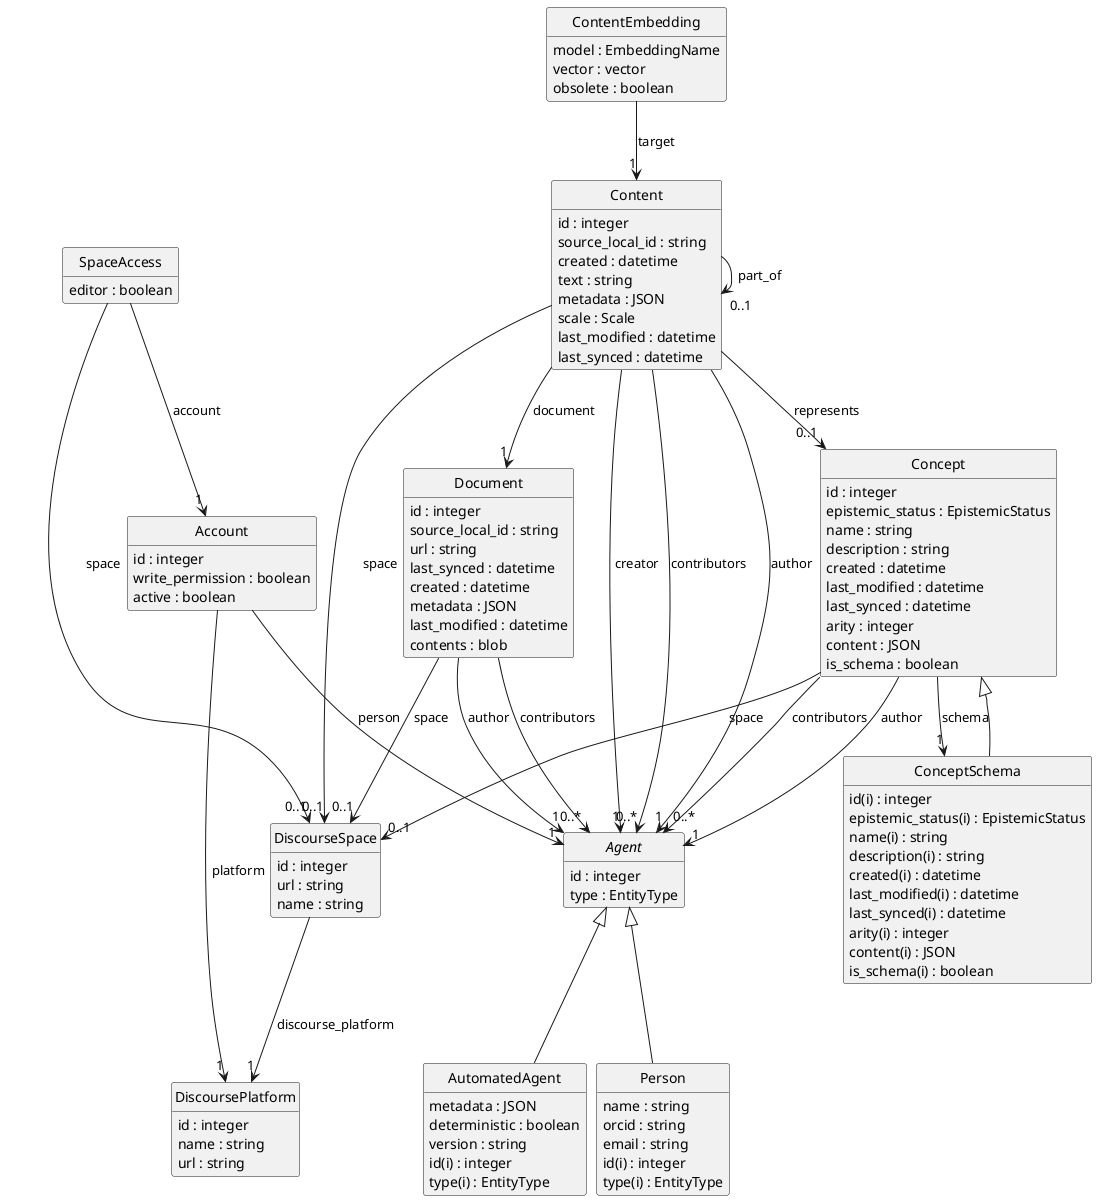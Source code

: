 @startuml
skinparam nodesep 10
hide circle
hide empty members
class "SpaceAccess" [[{An access control entry for a space}]] {
    {field} editor : boolean  
}
class "Account" [[{A user account on a discourse platform}]] {
    {field} id : integer  
    {field} write_permission : boolean  
    {field} active : boolean  
}
class "DiscourseSpace" [[{A space on a discourse platform representing a community engaged in a conversation}]] {
    {field} id : integer  
    {field} url : string  
    {field} name : string  
}
"SpaceAccess" --> "1" "Account" : "account"
"SpaceAccess" --> "0..1" "DiscourseSpace" : "space"
class "Document" [[{None}]] {
    {field} id : integer  
    {field} source_local_id : string  
    {field} url : string  
    {field} last_synced : datetime  
    {field} created : datetime  
    {field} metadata : JSON  
    {field} last_modified : datetime  
    {field} contents : blob  
}
abstract "Agent" [[{An agent that acts in the system}]] {
    {field} id : integer  
    {field} type : EntityType  
}
class "Content" [[{A unit of content}]] {
    {field} id : integer  
    {field} source_local_id : string  
    {field} created : datetime  
    {field} text : string  
    {field} metadata : JSON  
    {field} scale : Scale  
    {field} last_modified : datetime  
    {field} last_synced : datetime  
}
"Document" --> "0..*" "Agent" : "contributors"
"Document" --> "1" "Agent" : "author"
"Document" --> "0..1" "DiscourseSpace" : "space"
"Content" --> "1" "Document" : "document"
class "DiscoursePlatform" [[{A data platform where discourse happens}]] {
    {field} id : integer  
    {field} name : string  
    {field} url : string  
}
class "Concept" [[{An abstract concept, claim or relation}]] {
    {field} id : integer  
    {field} epistemic_status : EpistemicStatus  
    {field} name : string  
    {field} description : string  
    {field} created : datetime  
    {field} last_modified : datetime  
    {field} last_synced : datetime  
    {field} arity : integer  
    {field} content : JSON  
    {field} is_schema : boolean  
}
"DiscourseSpace" --> "1" "DiscoursePlatform" : "discourse_platform"
"Content" --> "0..1" "DiscourseSpace" : "space"
"Concept" --> "0..1" "DiscourseSpace" : "space"
"Account" --> "1" "DiscoursePlatform" : "platform"
class "ContentEmbedding" [[{None}]] {
    {field} model : EmbeddingName  
    {field} vector : vector  
    {field} obsolete : boolean  
}
"ContentEmbedding" --> "1" "Content" : "target"
"Content" --> "0..1" "Concept" : "represents"
"Content" --> "0..1" "Content" : "part_of"
"Content" --> "0..*" "Agent" : "contributors"
"Content" --> "1" "Agent" : "creator"
"Content" --> "1" "Agent" : "author"
class "ConceptSchema" [[{None}]] {
    {field} id(i) : integer  
    {field} epistemic_status(i) : EpistemicStatus  
    {field} name(i) : string  
    {field} description(i) : string  
    {field} created(i) : datetime  
    {field} last_modified(i) : datetime  
    {field} last_synced(i) : datetime  
    {field} arity(i) : integer  
    {field} content(i) : JSON  
    {field} is_schema(i) : boolean  
}
"Concept" --> "1" "ConceptSchema" : "schema"
"Concept" --> "0..*" "Agent" : "contributors"
"Concept" --> "1" "Agent" : "author"
"Concept" ^-- "ConceptSchema"
class "Person" [[{A person using the system}]] {
    {field} name : string  
    {field} orcid : string  
    {field} email : string  
    {field} id(i) : integer  
    {field} type(i) : EntityType  
}
class "AutomatedAgent" [[{An automated agent}]] {
    {field} metadata : JSON  
    {field} deterministic : boolean  
    {field} version : string  
    {field} id(i) : integer  
    {field} type(i) : EntityType  
}
"Account" --> "1" "Agent" : "person"
"Agent" ^-- "Person"
"Agent" ^-- "AutomatedAgent"
@enduml
